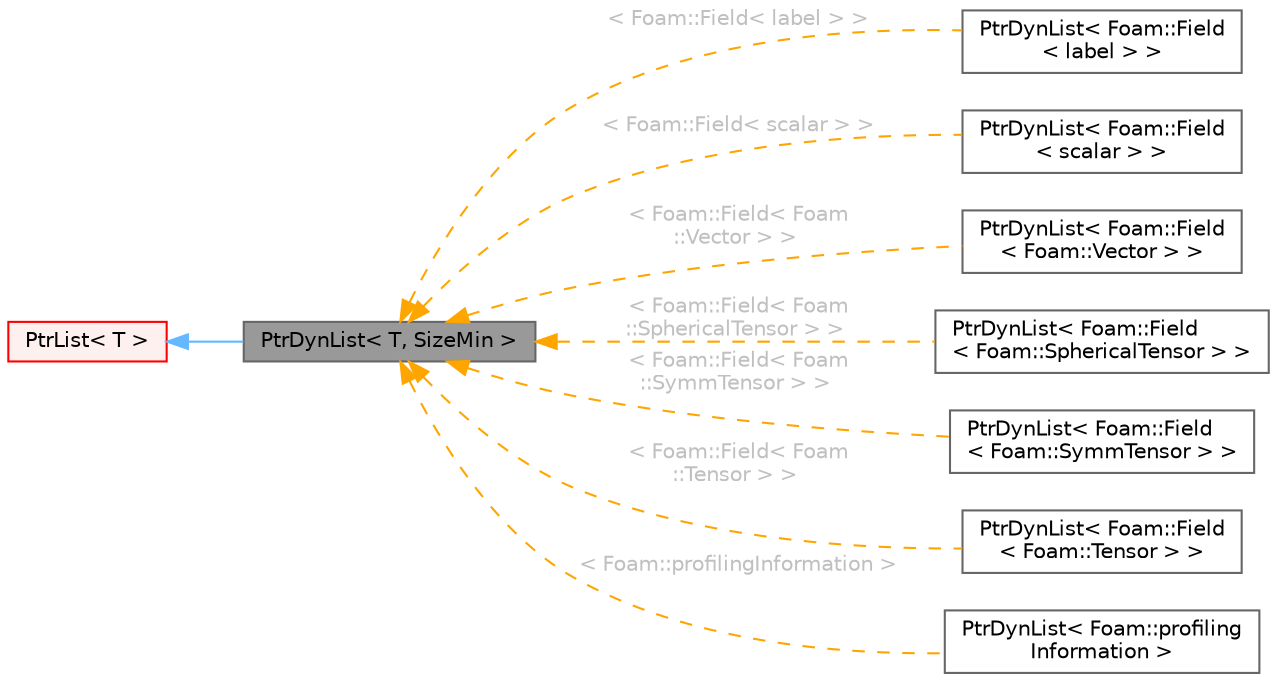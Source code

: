 digraph "PtrDynList&lt; T, SizeMin &gt;"
{
 // LATEX_PDF_SIZE
  bgcolor="transparent";
  edge [fontname=Helvetica,fontsize=10,labelfontname=Helvetica,labelfontsize=10];
  node [fontname=Helvetica,fontsize=10,shape=box,height=0.2,width=0.4];
  rankdir="LR";
  Node1 [id="Node000001",label="PtrDynList\< T, SizeMin \>",height=0.2,width=0.4,color="gray40", fillcolor="grey60", style="filled", fontcolor="black",tooltip="A dynamically resizable PtrList with allocation management."];
  Node2 -> Node1 [id="edge1_Node000001_Node000002",dir="back",color="steelblue1",style="solid",tooltip=" "];
  Node2 [id="Node000002",label="PtrList\< T \>",height=0.2,width=0.4,color="red", fillcolor="#FFF0F0", style="filled",URL="$classFoam_1_1PtrList.html",tooltip="A list of pointers to objects of type <T>, with allocation/deallocation management of the pointers...."];
  Node1 -> Node4 [id="edge2_Node000001_Node000004",dir="back",color="orange",style="dashed",tooltip=" ",label=" \< Foam::Field\< label \> \>",fontcolor="grey" ];
  Node4 [id="Node000004",label="PtrDynList\< Foam::Field\l\< label \> \>",height=0.2,width=0.4,color="gray40", fillcolor="white", style="filled",URL="$classFoam_1_1PtrDynList.html",tooltip=" "];
  Node1 -> Node5 [id="edge3_Node000001_Node000005",dir="back",color="orange",style="dashed",tooltip=" ",label=" \< Foam::Field\< scalar \> \>",fontcolor="grey" ];
  Node5 [id="Node000005",label="PtrDynList\< Foam::Field\l\< scalar \> \>",height=0.2,width=0.4,color="gray40", fillcolor="white", style="filled",URL="$classFoam_1_1PtrDynList.html",tooltip=" "];
  Node1 -> Node6 [id="edge4_Node000001_Node000006",dir="back",color="orange",style="dashed",tooltip=" ",label=" \< Foam::Field\< Foam\l::Vector \> \>",fontcolor="grey" ];
  Node6 [id="Node000006",label="PtrDynList\< Foam::Field\l\< Foam::Vector \> \>",height=0.2,width=0.4,color="gray40", fillcolor="white", style="filled",URL="$classFoam_1_1PtrDynList.html",tooltip=" "];
  Node1 -> Node7 [id="edge5_Node000001_Node000007",dir="back",color="orange",style="dashed",tooltip=" ",label=" \< Foam::Field\< Foam\l::SphericalTensor \> \>",fontcolor="grey" ];
  Node7 [id="Node000007",label="PtrDynList\< Foam::Field\l\< Foam::SphericalTensor \> \>",height=0.2,width=0.4,color="gray40", fillcolor="white", style="filled",URL="$classFoam_1_1PtrDynList.html",tooltip=" "];
  Node1 -> Node8 [id="edge6_Node000001_Node000008",dir="back",color="orange",style="dashed",tooltip=" ",label=" \< Foam::Field\< Foam\l::SymmTensor \> \>",fontcolor="grey" ];
  Node8 [id="Node000008",label="PtrDynList\< Foam::Field\l\< Foam::SymmTensor \> \>",height=0.2,width=0.4,color="gray40", fillcolor="white", style="filled",URL="$classFoam_1_1PtrDynList.html",tooltip=" "];
  Node1 -> Node9 [id="edge7_Node000001_Node000009",dir="back",color="orange",style="dashed",tooltip=" ",label=" \< Foam::Field\< Foam\l::Tensor \> \>",fontcolor="grey" ];
  Node9 [id="Node000009",label="PtrDynList\< Foam::Field\l\< Foam::Tensor \> \>",height=0.2,width=0.4,color="gray40", fillcolor="white", style="filled",URL="$classFoam_1_1PtrDynList.html",tooltip=" "];
  Node1 -> Node10 [id="edge8_Node000001_Node000010",dir="back",color="orange",style="dashed",tooltip=" ",label=" \< Foam::profilingInformation \>",fontcolor="grey" ];
  Node10 [id="Node000010",label="PtrDynList\< Foam::profiling\lInformation \>",height=0.2,width=0.4,color="gray40", fillcolor="white", style="filled",URL="$classFoam_1_1PtrDynList.html",tooltip=" "];
}
